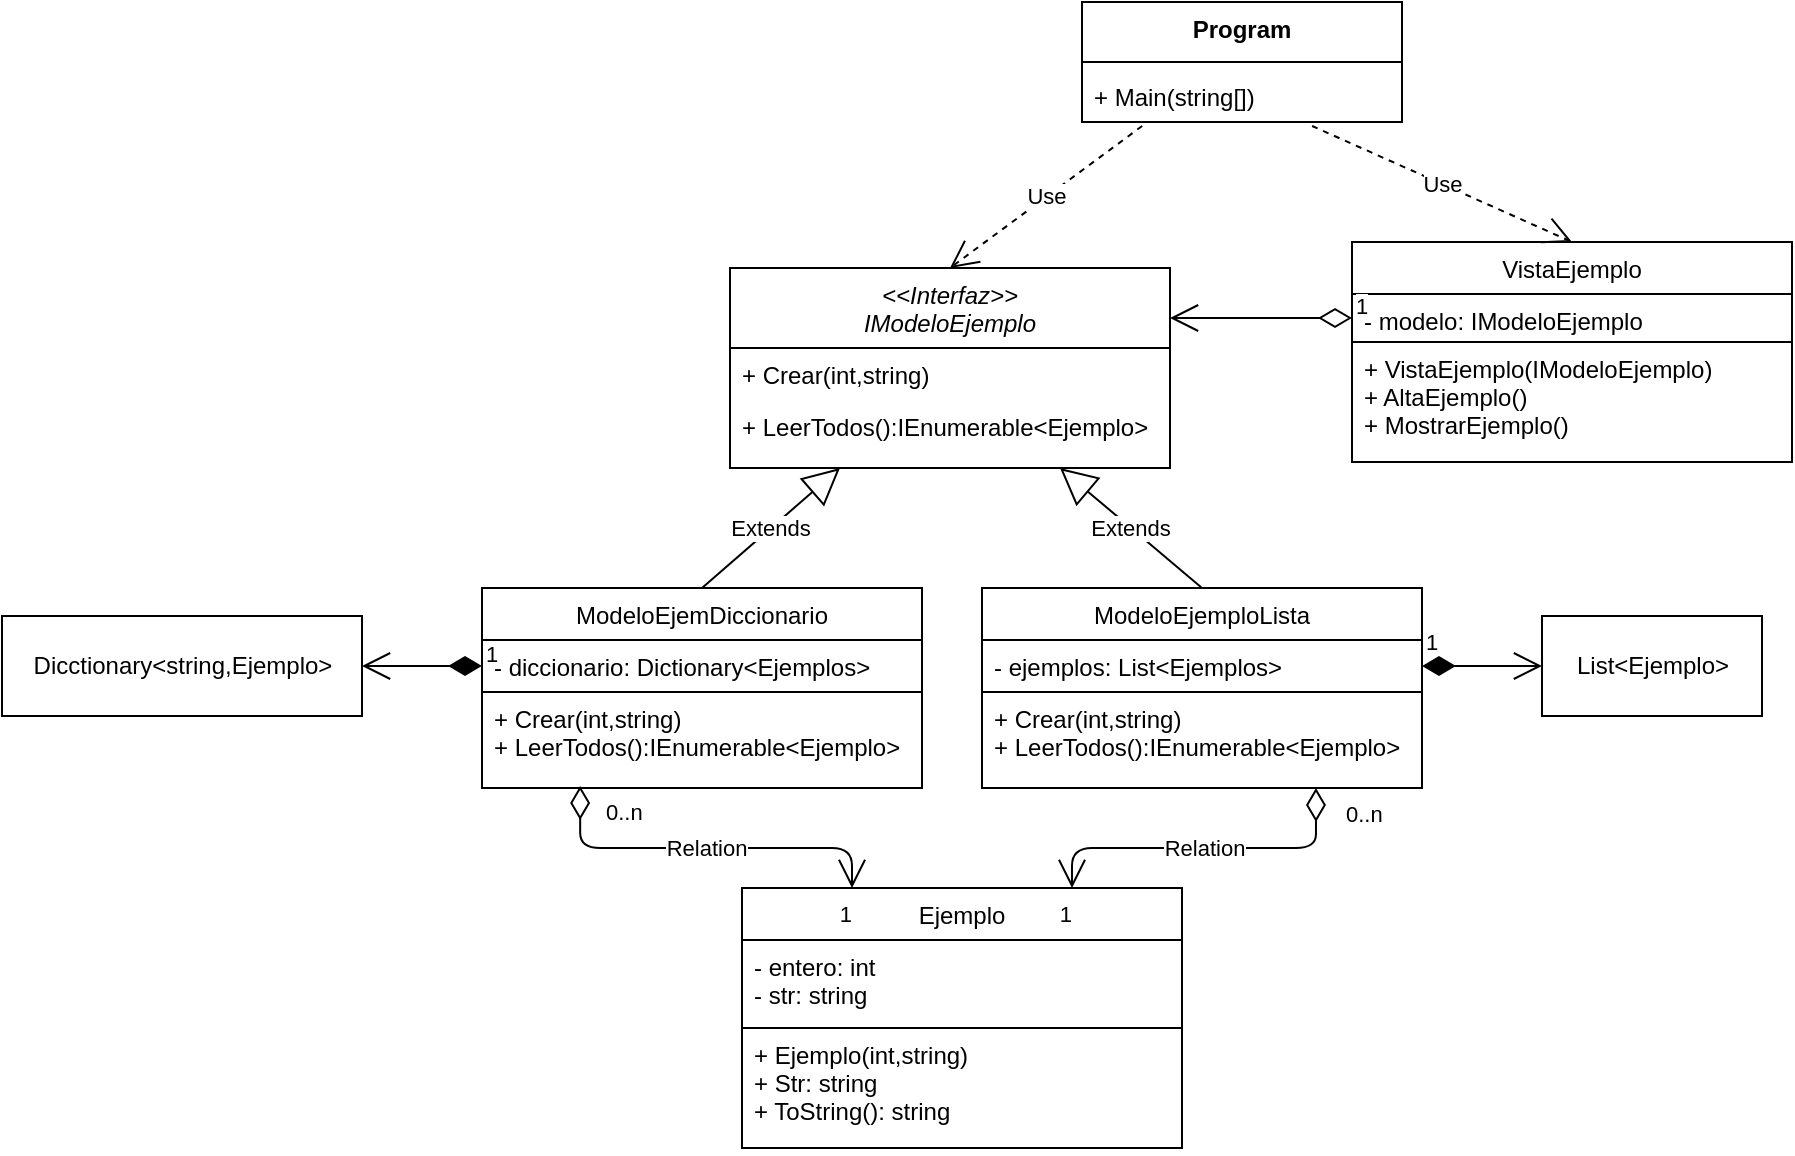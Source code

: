 <mxfile version="14.9.6" type="device"><diagram id="C5RBs43oDa-KdzZeNtuy" name="Page-1"><mxGraphModel dx="1422" dy="794" grid="1" gridSize="10" guides="1" tooltips="1" connect="1" arrows="1" fold="1" page="1" pageScale="1" pageWidth="1169" pageHeight="827" math="0" shadow="0"><root><mxCell id="WIyWlLk6GJQsqaUBKTNV-0"/><mxCell id="WIyWlLk6GJQsqaUBKTNV-1" parent="WIyWlLk6GJQsqaUBKTNV-0"/><mxCell id="zkfFHV4jXpPFQw0GAbJ--0" value="&lt;&lt;Interfaz&gt;&gt;&#10;IModeloEjemplo" style="swimlane;fontStyle=2;align=center;verticalAlign=top;childLayout=stackLayout;horizontal=1;startSize=40;horizontalStack=0;resizeParent=1;resizeLast=0;collapsible=1;marginBottom=0;rounded=0;shadow=0;strokeWidth=1;" parent="WIyWlLk6GJQsqaUBKTNV-1" vertex="1"><mxGeometry x="464" y="183" width="220" height="100" as="geometry"><mxRectangle x="230" y="140" width="160" height="26" as="alternateBounds"/></mxGeometry></mxCell><mxCell id="zkfFHV4jXpPFQw0GAbJ--1" value="+ Crear(int,string)" style="text;align=left;verticalAlign=top;spacingLeft=4;spacingRight=4;overflow=hidden;rotatable=0;points=[[0,0.5],[1,0.5]];portConstraint=eastwest;" parent="zkfFHV4jXpPFQw0GAbJ--0" vertex="1"><mxGeometry y="40" width="220" height="26" as="geometry"/></mxCell><mxCell id="zkfFHV4jXpPFQw0GAbJ--2" value="+ LeerTodos():IEnumerable&lt;Ejemplo&gt;" style="text;align=left;verticalAlign=top;spacingLeft=4;spacingRight=4;overflow=hidden;rotatable=0;points=[[0,0.5],[1,0.5]];portConstraint=eastwest;rounded=0;shadow=0;html=0;" parent="zkfFHV4jXpPFQw0GAbJ--0" vertex="1"><mxGeometry y="66" width="220" height="26" as="geometry"/></mxCell><mxCell id="9Wv5qws5jZ8iE7agHLOp-1" value="ModeloEjemDiccionario" style="swimlane;fontStyle=0;childLayout=stackLayout;horizontal=1;startSize=26;fillColor=none;horizontalStack=0;resizeParent=1;resizeParentMax=0;resizeLast=0;collapsible=1;marginBottom=0;" vertex="1" parent="WIyWlLk6GJQsqaUBKTNV-1"><mxGeometry x="340" y="343" width="220" height="100" as="geometry"/></mxCell><mxCell id="9Wv5qws5jZ8iE7agHLOp-2" value="- diccionario: Dictionary&lt;Ejemplos&gt;" style="text;strokeColor=none;fillColor=none;align=left;verticalAlign=top;spacingLeft=4;spacingRight=4;overflow=hidden;rotatable=0;points=[[0,0.5],[1,0.5]];portConstraint=eastwest;" vertex="1" parent="9Wv5qws5jZ8iE7agHLOp-1"><mxGeometry y="26" width="220" height="26" as="geometry"/></mxCell><mxCell id="9Wv5qws5jZ8iE7agHLOp-4" value="+ Crear(int,string)&#10;+ LeerTodos():IEnumerable&lt;Ejemplo&gt;&#10;" style="text;fillColor=none;align=left;verticalAlign=top;spacingLeft=4;spacingRight=4;overflow=hidden;rotatable=0;points=[[0,0.5],[1,0.5]];portConstraint=eastwest;strokeColor=#000000;" vertex="1" parent="9Wv5qws5jZ8iE7agHLOp-1"><mxGeometry y="52" width="220" height="48" as="geometry"/></mxCell><mxCell id="9Wv5qws5jZ8iE7agHLOp-6" value="Dicctionary&amp;lt;string,Ejemplo&amp;gt;" style="html=1;" vertex="1" parent="WIyWlLk6GJQsqaUBKTNV-1"><mxGeometry x="100" y="357" width="180" height="50" as="geometry"/></mxCell><mxCell id="9Wv5qws5jZ8iE7agHLOp-7" value="1" style="endArrow=open;html=1;endSize=12;startArrow=diamondThin;startSize=14;startFill=1;edgeStyle=orthogonalEdgeStyle;align=left;verticalAlign=bottom;exitX=0;exitY=0.5;exitDx=0;exitDy=0;entryX=1;entryY=0.5;entryDx=0;entryDy=0;" edge="1" parent="WIyWlLk6GJQsqaUBKTNV-1" source="9Wv5qws5jZ8iE7agHLOp-2" target="9Wv5qws5jZ8iE7agHLOp-6"><mxGeometry x="-1" y="3" relative="1" as="geometry"><mxPoint x="770" y="343" as="sourcePoint"/><mxPoint x="930" y="343" as="targetPoint"/></mxGeometry></mxCell><mxCell id="9Wv5qws5jZ8iE7agHLOp-11" value="Extends" style="endArrow=block;endSize=16;endFill=0;html=1;exitX=0.5;exitY=0;exitDx=0;exitDy=0;entryX=0.25;entryY=1;entryDx=0;entryDy=0;" edge="1" parent="WIyWlLk6GJQsqaUBKTNV-1" source="9Wv5qws5jZ8iE7agHLOp-1" target="zkfFHV4jXpPFQw0GAbJ--0"><mxGeometry width="160" relative="1" as="geometry"><mxPoint x="510" y="323" as="sourcePoint"/><mxPoint x="670" y="323" as="targetPoint"/></mxGeometry></mxCell><mxCell id="9Wv5qws5jZ8iE7agHLOp-12" value="ModeloEjemploLista" style="swimlane;fontStyle=0;childLayout=stackLayout;horizontal=1;startSize=26;fillColor=none;horizontalStack=0;resizeParent=1;resizeParentMax=0;resizeLast=0;collapsible=1;marginBottom=0;" vertex="1" parent="WIyWlLk6GJQsqaUBKTNV-1"><mxGeometry x="590" y="343" width="220" height="100" as="geometry"/></mxCell><mxCell id="9Wv5qws5jZ8iE7agHLOp-13" value="- ejemplos: List&lt;Ejemplos&gt;" style="text;strokeColor=none;fillColor=none;align=left;verticalAlign=top;spacingLeft=4;spacingRight=4;overflow=hidden;rotatable=0;points=[[0,0.5],[1,0.5]];portConstraint=eastwest;" vertex="1" parent="9Wv5qws5jZ8iE7agHLOp-12"><mxGeometry y="26" width="220" height="26" as="geometry"/></mxCell><mxCell id="9Wv5qws5jZ8iE7agHLOp-14" value="+ Crear(int,string)&#10;+ LeerTodos():IEnumerable&lt;Ejemplo&gt;&#10;" style="text;fillColor=none;align=left;verticalAlign=top;spacingLeft=4;spacingRight=4;overflow=hidden;rotatable=0;points=[[0,0.5],[1,0.5]];portConstraint=eastwest;strokeColor=#000000;" vertex="1" parent="9Wv5qws5jZ8iE7agHLOp-12"><mxGeometry y="52" width="220" height="48" as="geometry"/></mxCell><mxCell id="9Wv5qws5jZ8iE7agHLOp-15" value="Extends" style="endArrow=block;endSize=16;endFill=0;html=1;exitX=0.5;exitY=0;exitDx=0;exitDy=0;entryX=0.75;entryY=1;entryDx=0;entryDy=0;" edge="1" parent="WIyWlLk6GJQsqaUBKTNV-1" source="9Wv5qws5jZ8iE7agHLOp-12" target="zkfFHV4jXpPFQw0GAbJ--0"><mxGeometry width="160" relative="1" as="geometry"><mxPoint x="580" y="383" as="sourcePoint"/><mxPoint x="580" y="293" as="targetPoint"/></mxGeometry></mxCell><mxCell id="9Wv5qws5jZ8iE7agHLOp-16" value="List&amp;lt;Ejemplo&amp;gt;" style="html=1;" vertex="1" parent="WIyWlLk6GJQsqaUBKTNV-1"><mxGeometry x="870" y="357" width="110" height="50" as="geometry"/></mxCell><mxCell id="9Wv5qws5jZ8iE7agHLOp-17" value="1" style="endArrow=open;html=1;endSize=12;startArrow=diamondThin;startSize=14;startFill=1;edgeStyle=orthogonalEdgeStyle;align=left;verticalAlign=bottom;exitX=1;exitY=0.5;exitDx=0;exitDy=0;entryX=0;entryY=0.5;entryDx=0;entryDy=0;" edge="1" parent="WIyWlLk6GJQsqaUBKTNV-1" source="9Wv5qws5jZ8iE7agHLOp-13" target="9Wv5qws5jZ8iE7agHLOp-16"><mxGeometry x="-1" y="3" relative="1" as="geometry"><mxPoint x="350" y="392" as="sourcePoint"/><mxPoint x="290" y="392" as="targetPoint"/></mxGeometry></mxCell><mxCell id="9Wv5qws5jZ8iE7agHLOp-18" value="Ejemplo" style="swimlane;fontStyle=0;childLayout=stackLayout;horizontal=1;startSize=26;fillColor=none;horizontalStack=0;resizeParent=1;resizeParentMax=0;resizeLast=0;collapsible=1;marginBottom=0;" vertex="1" parent="WIyWlLk6GJQsqaUBKTNV-1"><mxGeometry x="470" y="493" width="220" height="130" as="geometry"/></mxCell><mxCell id="9Wv5qws5jZ8iE7agHLOp-19" value="- entero: int&#10;- str: string" style="text;strokeColor=none;fillColor=none;align=left;verticalAlign=top;spacingLeft=4;spacingRight=4;overflow=hidden;rotatable=0;points=[[0,0.5],[1,0.5]];portConstraint=eastwest;" vertex="1" parent="9Wv5qws5jZ8iE7agHLOp-18"><mxGeometry y="26" width="220" height="44" as="geometry"/></mxCell><mxCell id="9Wv5qws5jZ8iE7agHLOp-20" value="+ Ejemplo(int,string)&#10;+ Str: string&#10;+ ToString(): string" style="text;fillColor=none;align=left;verticalAlign=top;spacingLeft=4;spacingRight=4;overflow=hidden;rotatable=0;points=[[0,0.5],[1,0.5]];portConstraint=eastwest;strokeColor=#000000;" vertex="1" parent="9Wv5qws5jZ8iE7agHLOp-18"><mxGeometry y="70" width="220" height="60" as="geometry"/></mxCell><mxCell id="9Wv5qws5jZ8iE7agHLOp-26" value="VistaEjemplo" style="swimlane;fontStyle=0;childLayout=stackLayout;horizontal=1;startSize=26;fillColor=none;horizontalStack=0;resizeParent=1;resizeParentMax=0;resizeLast=0;collapsible=1;marginBottom=0;" vertex="1" parent="WIyWlLk6GJQsqaUBKTNV-1"><mxGeometry x="775" y="170" width="220" height="110" as="geometry"/></mxCell><mxCell id="9Wv5qws5jZ8iE7agHLOp-27" value="- modelo: IModeloEjemplo&#10;" style="text;strokeColor=none;fillColor=none;align=left;verticalAlign=top;spacingLeft=4;spacingRight=4;overflow=hidden;rotatable=0;points=[[0,0.5],[1,0.5]];portConstraint=eastwest;" vertex="1" parent="9Wv5qws5jZ8iE7agHLOp-26"><mxGeometry y="26" width="220" height="24" as="geometry"/></mxCell><mxCell id="9Wv5qws5jZ8iE7agHLOp-28" value="+ VistaEjemplo(IModeloEjemplo)&#10;+ AltaEjemplo()&#10;+ MostrarEjemplo()" style="text;fillColor=none;align=left;verticalAlign=top;spacingLeft=4;spacingRight=4;overflow=hidden;rotatable=0;points=[[0,0.5],[1,0.5]];portConstraint=eastwest;strokeColor=#000000;" vertex="1" parent="9Wv5qws5jZ8iE7agHLOp-26"><mxGeometry y="50" width="220" height="60" as="geometry"/></mxCell><mxCell id="9Wv5qws5jZ8iE7agHLOp-29" value="Program" style="swimlane;fontStyle=1;align=center;verticalAlign=top;childLayout=stackLayout;horizontal=1;startSize=26;horizontalStack=0;resizeParent=1;resizeParentMax=0;resizeLast=0;collapsible=1;marginBottom=0;swimlaneLine=0;" vertex="1" parent="WIyWlLk6GJQsqaUBKTNV-1"><mxGeometry x="640" y="50" width="160" height="60" as="geometry"/></mxCell><mxCell id="9Wv5qws5jZ8iE7agHLOp-31" value="" style="line;strokeWidth=1;fillColor=none;align=left;verticalAlign=middle;spacingTop=-1;spacingLeft=3;spacingRight=3;rotatable=0;labelPosition=right;points=[];portConstraint=eastwest;" vertex="1" parent="9Wv5qws5jZ8iE7agHLOp-29"><mxGeometry y="26" width="160" height="8" as="geometry"/></mxCell><mxCell id="9Wv5qws5jZ8iE7agHLOp-32" value="+ Main(string[])" style="text;strokeColor=none;fillColor=none;align=left;verticalAlign=top;spacingLeft=4;spacingRight=4;overflow=hidden;rotatable=0;points=[[0,0.5],[1,0.5]];portConstraint=eastwest;" vertex="1" parent="9Wv5qws5jZ8iE7agHLOp-29"><mxGeometry y="34" width="160" height="26" as="geometry"/></mxCell><mxCell id="9Wv5qws5jZ8iE7agHLOp-33" value="1" style="endArrow=open;html=1;endSize=12;startArrow=diamondThin;startSize=14;startFill=0;edgeStyle=orthogonalEdgeStyle;align=left;verticalAlign=bottom;exitX=0;exitY=0.5;exitDx=0;exitDy=0;entryX=1;entryY=0.25;entryDx=0;entryDy=0;" edge="1" parent="WIyWlLk6GJQsqaUBKTNV-1" source="9Wv5qws5jZ8iE7agHLOp-27" target="zkfFHV4jXpPFQw0GAbJ--0"><mxGeometry x="-1" y="3" relative="1" as="geometry"><mxPoint x="520" y="513" as="sourcePoint"/><mxPoint x="680" y="513" as="targetPoint"/></mxGeometry></mxCell><mxCell id="9Wv5qws5jZ8iE7agHLOp-37" value="Relation" style="endArrow=open;html=1;endSize=12;startArrow=diamondThin;startSize=14;startFill=0;edgeStyle=orthogonalEdgeStyle;entryX=0.25;entryY=0;entryDx=0;entryDy=0;exitX=0.223;exitY=0.979;exitDx=0;exitDy=0;exitPerimeter=0;" edge="1" parent="WIyWlLk6GJQsqaUBKTNV-1" source="9Wv5qws5jZ8iE7agHLOp-4" target="9Wv5qws5jZ8iE7agHLOp-18"><mxGeometry relative="1" as="geometry"><mxPoint x="240" y="473" as="sourcePoint"/><mxPoint x="400" y="473" as="targetPoint"/><Array as="points"><mxPoint x="389" y="473"/><mxPoint x="525" y="473"/></Array></mxGeometry></mxCell><mxCell id="9Wv5qws5jZ8iE7agHLOp-38" value="0..n" style="edgeLabel;resizable=0;html=1;align=left;verticalAlign=top;" connectable="0" vertex="1" parent="9Wv5qws5jZ8iE7agHLOp-37"><mxGeometry x="-1" relative="1" as="geometry"><mxPoint x="11" as="offset"/></mxGeometry></mxCell><mxCell id="9Wv5qws5jZ8iE7agHLOp-39" value="1" style="edgeLabel;resizable=0;html=1;align=right;verticalAlign=top;" connectable="0" vertex="1" parent="9Wv5qws5jZ8iE7agHLOp-37"><mxGeometry x="1" relative="1" as="geometry"/></mxCell><mxCell id="9Wv5qws5jZ8iE7agHLOp-40" value="Relation" style="endArrow=open;html=1;endSize=12;startArrow=diamondThin;startSize=14;startFill=0;edgeStyle=orthogonalEdgeStyle;entryX=0.75;entryY=0;entryDx=0;entryDy=0;exitX=0.759;exitY=1;exitDx=0;exitDy=0;exitPerimeter=0;" edge="1" parent="WIyWlLk6GJQsqaUBKTNV-1" source="9Wv5qws5jZ8iE7agHLOp-14" target="9Wv5qws5jZ8iE7agHLOp-18"><mxGeometry relative="1" as="geometry"><mxPoint x="355.94" y="583.5" as="sourcePoint"/><mxPoint x="220.0" y="532.492" as="targetPoint"/><Array as="points"><mxPoint x="757" y="473"/><mxPoint x="635" y="473"/></Array></mxGeometry></mxCell><mxCell id="9Wv5qws5jZ8iE7agHLOp-41" value="0..n" style="edgeLabel;resizable=0;html=1;align=left;verticalAlign=top;" connectable="0" vertex="1" parent="9Wv5qws5jZ8iE7agHLOp-40"><mxGeometry x="-1" relative="1" as="geometry"><mxPoint x="13" as="offset"/></mxGeometry></mxCell><mxCell id="9Wv5qws5jZ8iE7agHLOp-42" value="1" style="edgeLabel;resizable=0;html=1;align=right;verticalAlign=top;" connectable="0" vertex="1" parent="9Wv5qws5jZ8iE7agHLOp-40"><mxGeometry x="1" relative="1" as="geometry"/></mxCell><mxCell id="9Wv5qws5jZ8iE7agHLOp-43" value="Use" style="endArrow=open;endSize=12;dashed=1;html=1;exitX=0.719;exitY=1.077;exitDx=0;exitDy=0;exitPerimeter=0;entryX=0.5;entryY=0;entryDx=0;entryDy=0;" edge="1" parent="WIyWlLk6GJQsqaUBKTNV-1" source="9Wv5qws5jZ8iE7agHLOp-32" target="9Wv5qws5jZ8iE7agHLOp-26"><mxGeometry width="160" relative="1" as="geometry"><mxPoint x="500" y="80" as="sourcePoint"/><mxPoint x="660" y="80" as="targetPoint"/></mxGeometry></mxCell><mxCell id="9Wv5qws5jZ8iE7agHLOp-44" value="Use" style="endArrow=open;endSize=12;dashed=1;html=1;entryX=0.5;entryY=0;entryDx=0;entryDy=0;exitX=0.188;exitY=1.077;exitDx=0;exitDy=0;exitPerimeter=0;" edge="1" parent="WIyWlLk6GJQsqaUBKTNV-1" source="9Wv5qws5jZ8iE7agHLOp-32" target="zkfFHV4jXpPFQw0GAbJ--0"><mxGeometry width="160" relative="1" as="geometry"><mxPoint x="540" y="90" as="sourcePoint"/><mxPoint x="700" y="90" as="targetPoint"/></mxGeometry></mxCell></root></mxGraphModel></diagram></mxfile>